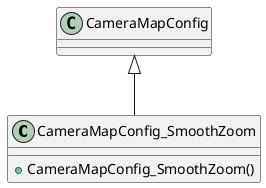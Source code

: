 @startuml
class CameraMapConfig_SmoothZoom {
    + CameraMapConfig_SmoothZoom()
}
CameraMapConfig <|-- CameraMapConfig_SmoothZoom
@enduml
